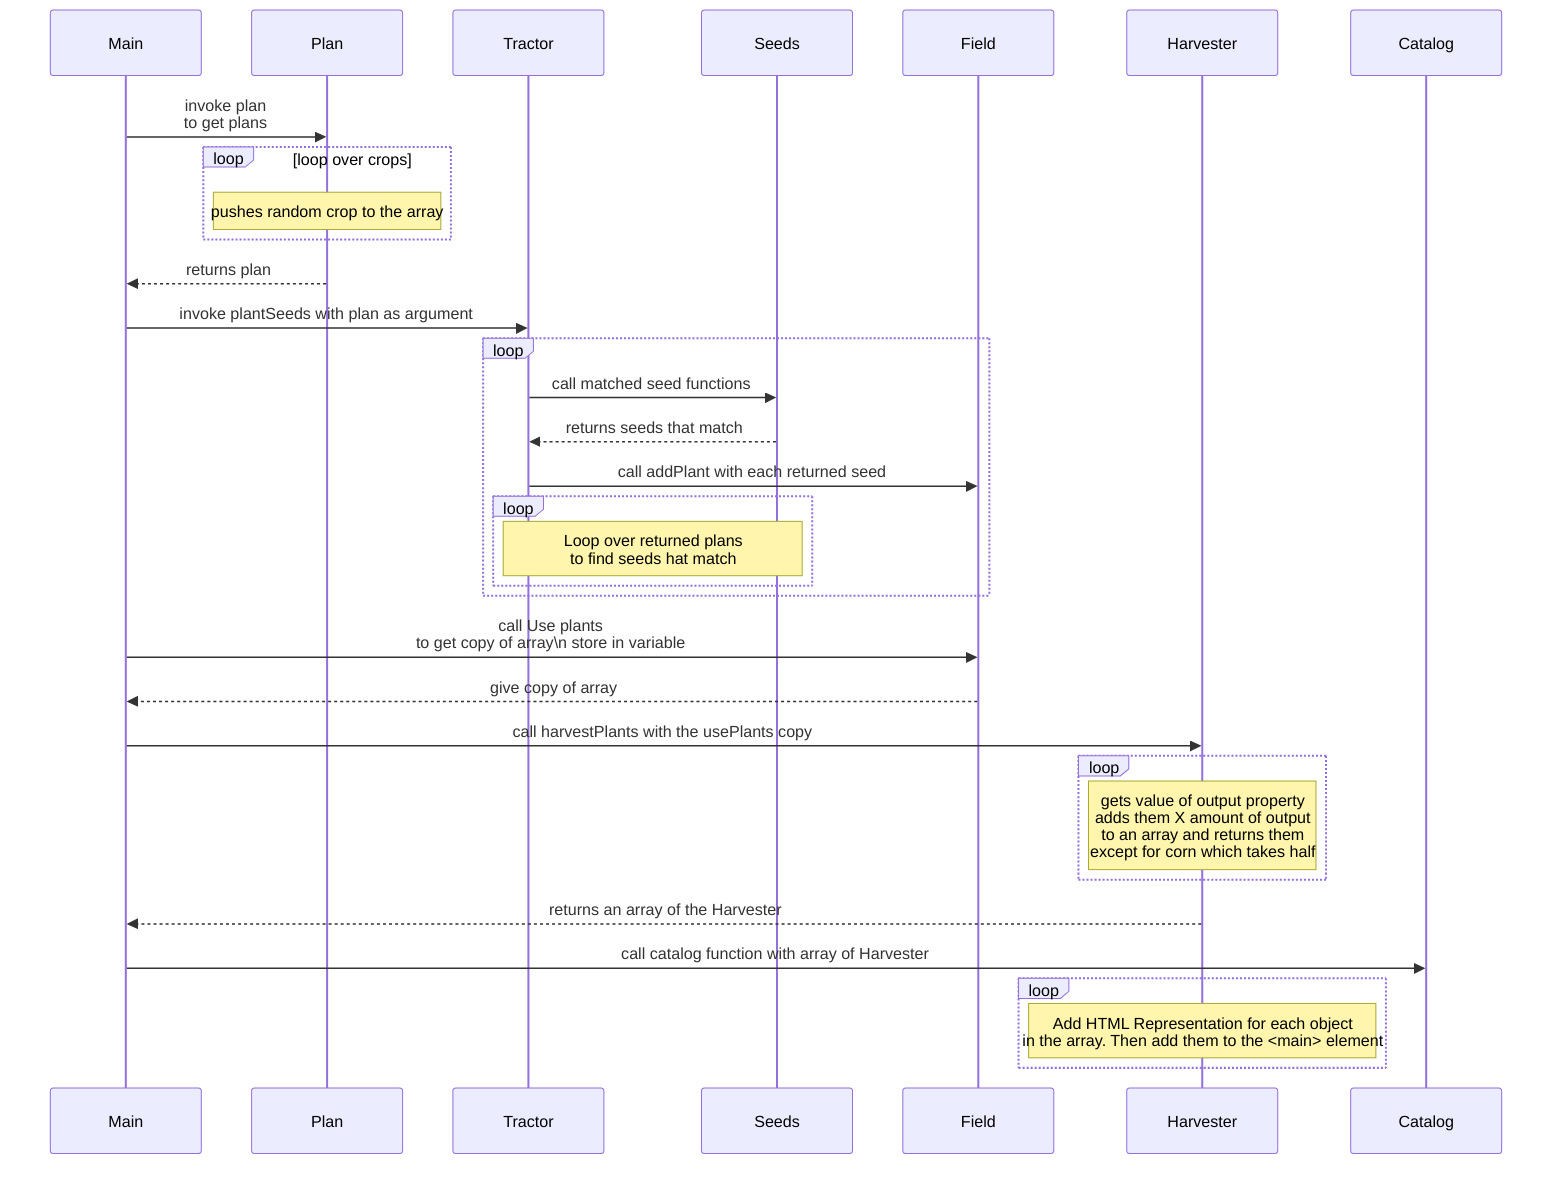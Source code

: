 sequenceDiagram
Main ->> Plan: invoke plan<br/>to get plans

loop loop over crops

Note over Plan: pushes random crop to the array

end


Plan -->> Main: returns plan

Main ->> Tractor: invoke plantSeeds with plan as argument

loop

Tractor ->> Seeds: call matched seed functions

Seeds -->> Tractor: returns seeds that match

Tractor ->> Field: call addPlant with each returned seed

    loop

    Note over Seeds,Tractor:Loop over returned plans<br/> to find seeds hat match

    end

end


Main ->> Field: call Use plants<br/> to get copy of array\n store in variable
Field -->> Main: give copy of array

Main ->> Harvester: call harvestPlants with the usePlants copy
loop
Note over Harvester: gets value of output property<br/> adds them X amount of output<br/>to an array and returns them<br/> except for corn which takes half
end

Harvester -->> Main: returns an array of the Harvester

Main ->> Catalog: call catalog function with array of Harvester

loop

Note over Harvester: Add HTML Representation for each object<br/>in the array. Then add them to the <main> element

end